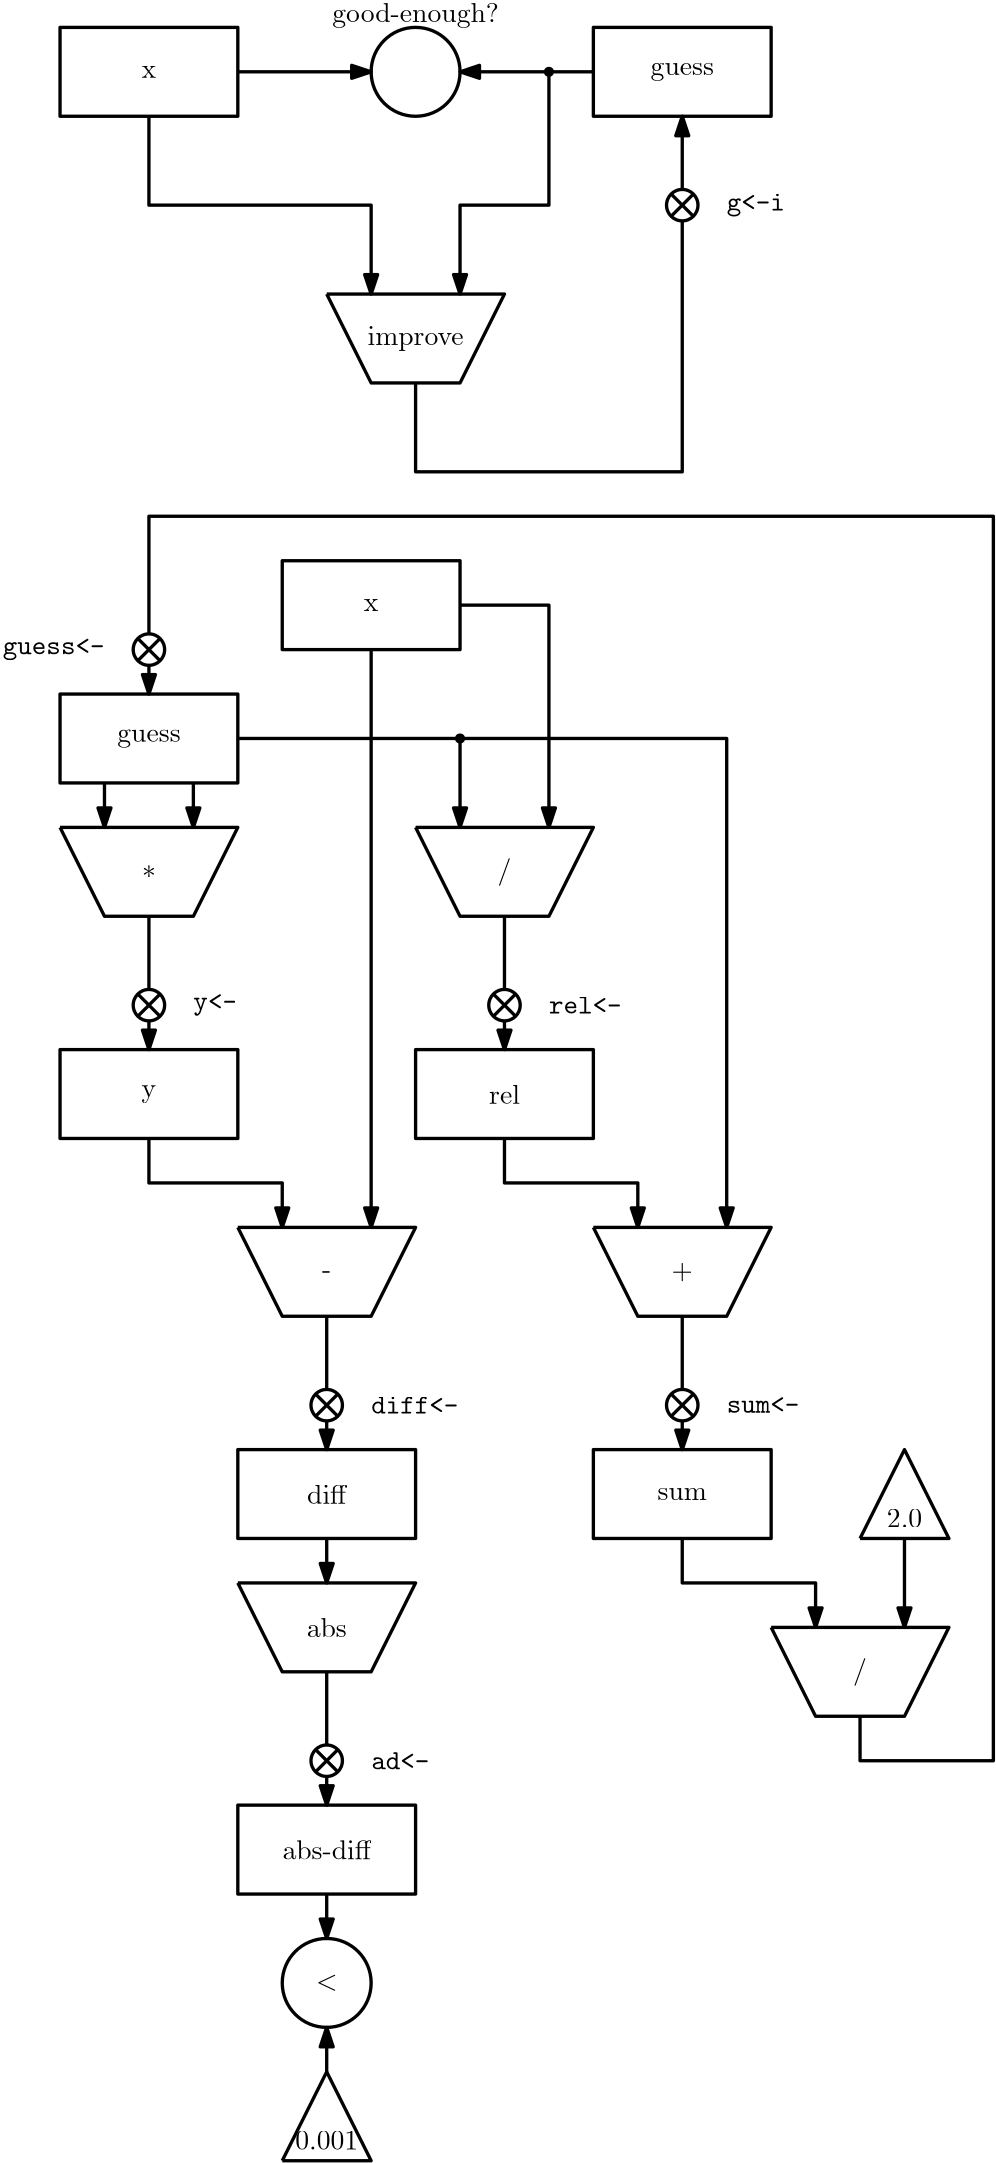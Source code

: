 <?xml version="1.0"?>
<!DOCTYPE ipe SYSTEM "ipe.dtd">
<ipe version="70206" creator="Ipe 7.2.7">
<info created="D:20190530003308" modified="D:20190530181737"/>
<ipestyle name="basic">
<symbol name="arrow/arc(spx)">
<path stroke="sym-stroke" fill="sym-stroke" pen="sym-pen">
0 0 m
-1 0.333 l
-1 -0.333 l
h
</path>
</symbol>
<symbol name="arrow/farc(spx)">
<path stroke="sym-stroke" fill="white" pen="sym-pen">
0 0 m
-1 0.333 l
-1 -0.333 l
h
</path>
</symbol>
<symbol name="arrow/ptarc(spx)">
<path stroke="sym-stroke" fill="sym-stroke" pen="sym-pen">
0 0 m
-1 0.333 l
-0.8 0 l
-1 -0.333 l
h
</path>
</symbol>
<symbol name="arrow/fptarc(spx)">
<path stroke="sym-stroke" fill="white" pen="sym-pen">
0 0 m
-1 0.333 l
-0.8 0 l
-1 -0.333 l
h
</path>
</symbol>
<symbol name="mark/circle(sx)" transformations="translations">
<path fill="sym-stroke">
0.6 0 0 0.6 0 0 e
0.4 0 0 0.4 0 0 e
</path>
</symbol>
<symbol name="mark/disk(sx)" transformations="translations">
<path fill="sym-stroke">
0.6 0 0 0.6 0 0 e
</path>
</symbol>
<symbol name="mark/fdisk(sfx)" transformations="translations">
<group>
<path fill="sym-fill">
0.5 0 0 0.5 0 0 e
</path>
<path fill="sym-stroke" fillrule="eofill">
0.6 0 0 0.6 0 0 e
0.4 0 0 0.4 0 0 e
</path>
</group>
</symbol>
<symbol name="mark/box(sx)" transformations="translations">
<path fill="sym-stroke" fillrule="eofill">
-0.6 -0.6 m
0.6 -0.6 l
0.6 0.6 l
-0.6 0.6 l
h
-0.4 -0.4 m
0.4 -0.4 l
0.4 0.4 l
-0.4 0.4 l
h
</path>
</symbol>
<symbol name="mark/square(sx)" transformations="translations">
<path fill="sym-stroke">
-0.6 -0.6 m
0.6 -0.6 l
0.6 0.6 l
-0.6 0.6 l
h
</path>
</symbol>
<symbol name="mark/fsquare(sfx)" transformations="translations">
<group>
<path fill="sym-fill">
-0.5 -0.5 m
0.5 -0.5 l
0.5 0.5 l
-0.5 0.5 l
h
</path>
<path fill="sym-stroke" fillrule="eofill">
-0.6 -0.6 m
0.6 -0.6 l
0.6 0.6 l
-0.6 0.6 l
h
-0.4 -0.4 m
0.4 -0.4 l
0.4 0.4 l
-0.4 0.4 l
h
</path>
</group>
</symbol>
<symbol name="mark/cross(sx)" transformations="translations">
<group>
<path fill="sym-stroke">
-0.43 -0.57 m
0.57 0.43 l
0.43 0.57 l
-0.57 -0.43 l
h
</path>
<path fill="sym-stroke">
-0.43 0.57 m
0.57 -0.43 l
0.43 -0.57 l
-0.57 0.43 l
h
</path>
</group>
</symbol>
<symbol name="arrow/fnormal(spx)">
<path stroke="sym-stroke" fill="white" pen="sym-pen">
0 0 m
-1 0.333 l
-1 -0.333 l
h
</path>
</symbol>
<symbol name="arrow/pointed(spx)">
<path stroke="sym-stroke" fill="sym-stroke" pen="sym-pen">
0 0 m
-1 0.333 l
-0.8 0 l
-1 -0.333 l
h
</path>
</symbol>
<symbol name="arrow/fpointed(spx)">
<path stroke="sym-stroke" fill="white" pen="sym-pen">
0 0 m
-1 0.333 l
-0.8 0 l
-1 -0.333 l
h
</path>
</symbol>
<symbol name="arrow/linear(spx)">
<path stroke="sym-stroke" pen="sym-pen">
-1 0.333 m
0 0 l
-1 -0.333 l
</path>
</symbol>
<symbol name="arrow/fdouble(spx)">
<path stroke="sym-stroke" fill="white" pen="sym-pen">
0 0 m
-1 0.333 l
-1 -0.333 l
h
-1 0 m
-2 0.333 l
-2 -0.333 l
h
</path>
</symbol>
<symbol name="arrow/double(spx)">
<path stroke="sym-stroke" fill="sym-stroke" pen="sym-pen">
0 0 m
-1 0.333 l
-1 -0.333 l
h
-1 0 m
-2 0.333 l
-2 -0.333 l
h
</path>
</symbol>
<pen name="heavier" value="0.8"/>
<pen name="fat" value="1.2"/>
<pen name="ultrafat" value="2"/>
<symbolsize name="large" value="5"/>
<symbolsize name="small" value="2"/>
<symbolsize name="tiny" value="1.1"/>
<arrowsize name="large" value="10"/>
<arrowsize name="small" value="5"/>
<arrowsize name="tiny" value="3"/>
<color name="red" value="1 0 0"/>
<color name="green" value="0 1 0"/>
<color name="blue" value="0 0 1"/>
<color name="yellow" value="1 1 0"/>
<color name="orange" value="1 0.647 0"/>
<color name="gold" value="1 0.843 0"/>
<color name="purple" value="0.627 0.125 0.941"/>
<color name="gray" value="0.745"/>
<color name="brown" value="0.647 0.165 0.165"/>
<color name="navy" value="0 0 0.502"/>
<color name="pink" value="1 0.753 0.796"/>
<color name="seagreen" value="0.18 0.545 0.341"/>
<color name="turquoise" value="0.251 0.878 0.816"/>
<color name="violet" value="0.933 0.51 0.933"/>
<color name="darkblue" value="0 0 0.545"/>
<color name="darkcyan" value="0 0.545 0.545"/>
<color name="darkgray" value="0.663"/>
<color name="darkgreen" value="0 0.392 0"/>
<color name="darkmagenta" value="0.545 0 0.545"/>
<color name="darkorange" value="1 0.549 0"/>
<color name="darkred" value="0.545 0 0"/>
<color name="lightblue" value="0.678 0.847 0.902"/>
<color name="lightcyan" value="0.878 1 1"/>
<color name="lightgray" value="0.827"/>
<color name="lightgreen" value="0.565 0.933 0.565"/>
<color name="lightyellow" value="1 1 0.878"/>
<dashstyle name="dashed" value="[4] 0"/>
<dashstyle name="dotted" value="[1 3] 0"/>
<dashstyle name="dash dotted" value="[4 2 1 2] 0"/>
<dashstyle name="dash dot dotted" value="[4 2 1 2 1 2] 0"/>
<textsize name="large" value="\large"/>
<textsize name="Large" value="\Large"/>
<textsize name="LARGE" value="\LARGE"/>
<textsize name="huge" value="\huge"/>
<textsize name="Huge" value="\Huge"/>
<textsize name="small" value="\small"/>
<textsize name="footnote" value="\footnotesize"/>
<textsize name="tiny" value="\tiny"/>
<textstyle name="center" begin="\begin{center}" end="\end{center}"/>
<textstyle name="itemize" begin="\begin{itemize}" end="\end{itemize}"/>
<textstyle name="item" begin="\begin{itemize}\item{}" end="\end{itemize}"/>
<gridsize name="4 pts" value="4"/>
<gridsize name="8 pts (~3 mm)" value="8"/>
<gridsize name="16 pts (~6 mm)" value="16"/>
<gridsize name="32 pts (~12 mm)" value="32"/>
<gridsize name="10 pts (~3.5 mm)" value="10"/>
<gridsize name="20 pts (~7 mm)" value="20"/>
<gridsize name="14 pts (~5 mm)" value="14"/>
<gridsize name="28 pts (~10 mm)" value="28"/>
<gridsize name="56 pts (~20 mm)" value="56"/>
<anglesize name="90 deg" value="90"/>
<anglesize name="60 deg" value="60"/>
<anglesize name="45 deg" value="45"/>
<anglesize name="30 deg" value="30"/>
<anglesize name="22.5 deg" value="22.5"/>
<opacity name="10%" value="0.1"/>
<opacity name="30%" value="0.3"/>
<opacity name="50%" value="0.5"/>
<opacity name="75%" value="0.75"/>
<tiling name="falling" angle="-60" step="4" width="1"/>
<tiling name="rising" angle="30" step="4" width="1"/>
</ipestyle>
<page>
<layer name="alpha"/>
<view layers="alpha" active="alpha"/>
<group layer="alpha" matrix="1 0 0 1 32 0">
<path stroke="black" pen="fat">
128 704 m
144 672 l
176 672 l
192 704 l
128 704 l
</path>
<text transformations="translations" pos="160 688" stroke="black" type="label" width="34.62" height="6.661" depth="1.93" halign="center" valign="center">improve</text>
</group>
<path stroke="black" pen="fat" arrow="normal/normal">
96 768 m
96 736 l
176 736 l
176 704 l
</path>
<path stroke="black" pen="fat" arrow="normal/normal">
240 784 m
240 736 l
208 736 l
208 704 l
</path>
<path stroke="black" pen="fat" arrow="normal/normal">
192 672 m
192 640 l
288 640 l
288 768 l
</path>
<group matrix="1 0 0 1 144 -32">
<path stroke="black" fill="white" pen="fat">
5.65685 0 0 5.65685 144 768 e
</path>
<path stroke="black" fill="white" pen="fat">
140 772 m
148 764 l
</path>
<path stroke="black" fill="white" pen="fat">
140 764 m
148 772 l
</path>
</group>
<text matrix="1 0 0 1 -16 160" transformations="translations" pos="320 576" stroke="black" type="label" width="20.921" height="6.092" depth="2.21" valign="center">\verb|g&lt;-i|</text>
<group matrix="1 0 0 1 -48 0">
<path matrix="1 0 0 1 -16 160" stroke="black" pen="fat">
128 640 m
128 608 l
192 608 l
192 640 l
h
</path>
<text matrix="1 0 0 1 -16 160" transformations="translations" pos="160 624" stroke="black" type="label" width="5.258" height="4.289" depth="0" halign="center" valign="center">x</text>
</group>
<group matrix="1 0 0 1 16 0">
<path matrix="1 0 0 1 112 160" stroke="black" pen="fat">
128 640 m
128 608 l
192 608 l
192 640 l
h
</path>
<text matrix="1 0 0 1 112 160" transformations="translations" pos="160 624" stroke="black" type="label" width="22.803" height="4.297" depth="1.93" halign="center" valign="center">guess</text>
</group>
<path stroke="black" pen="fat" arrow="normal/normal">
128 784 m
176 784 l
</path>
<path stroke="black" pen="fat" arrow="normal/normal">
256 784 m
208 784 l
</path>
<path matrix="1 0 0 1 -64 16" stroke="black" pen="fat">
16 0 0 16 256 768 e
</path>
<text matrix="1 0 0 1 -64 32" transformations="translations" pos="256 768" stroke="black" type="label" width="60.053" height="6.926" depth="1.93" halign="center" valign="bottom">good-enough?</text>
<use name="mark/disk(sx)" pos="240 784" size="normal" stroke="black"/>
<group matrix="1 0 0 1 32 -192">
<path matrix="1 0 0 1 -16 160" stroke="black" pen="fat">
128 640 m
128 608 l
192 608 l
192 640 l
h
</path>
<text matrix="1 0 0 1 -16 160" transformations="translations" pos="160 624" stroke="black" type="label" width="5.258" height="4.289" depth="0" halign="center" valign="center">x</text>
</group>
<group matrix="1 0 0 1 -176 -240">
<path matrix="1 0 0 1 112 160" stroke="black" pen="fat">
128 640 m
128 608 l
192 608 l
192 640 l
h
</path>
<text matrix="1 0 0 1 112 160" transformations="translations" pos="160 624" stroke="black" type="label" width="22.803" height="4.297" depth="1.93" halign="center" valign="center">guess</text>
</group>
<group matrix="1 0 0 1 -48 -368">
<path matrix="1 0 0 1 -16 160" stroke="black" pen="fat">
128 640 m
128 608 l
192 608 l
192 640 l
h
</path>
<text matrix="1 0 0 1 -16 160" transformations="translations" pos="160 624" stroke="black" type="label" width="5.258" height="4.297" depth="1.93" halign="center" valign="center">y</text>
</group>
<group matrix="1 0 0 1 -64 -192">
<path stroke="black" pen="fat">
128 704 m
144 672 l
176 672 l
192 704 l
128 704 l
</path>
<text transformations="translations" pos="160 688" stroke="black" type="label" width="4.981" height="4.635" depth="0" halign="center" valign="center">$*$</text>
</group>
<group matrix="1 0 0 1 64 -192">
<path stroke="black" pen="fat">
128 704 m
144 672 l
176 672 l
192 704 l
128 704 l
</path>
<text transformations="translations" pos="160 688" stroke="black" type="label" width="4.981" height="7.473" depth="2.49" halign="center" valign="center" style="math">$/$</text>
</group>
<group matrix="1 0 0 1 0 -336">
<path stroke="black" pen="fat">
128 704 m
144 672 l
176 672 l
192 704 l
128 704 l
</path>
<text transformations="translations" pos="160 688" stroke="black" type="label" width="3.321" height="4.289" depth="0" halign="center" valign="center" style="math">$-$</text>
</group>
<text matrix="1 0 0 1 -208 -128" transformations="translations" pos="320 576" stroke="black" type="label" width="15.691" height="5.539" depth="2.21" valign="center">\verb|y&lt;-|</text>
<path matrix="1 0 0 1 -128 192" stroke="black" pen="fat" arrow="normal/normal">
224 288 m
224 240 l
</path>
<group matrix="1 0 0 1 -48 -320">
<path stroke="black" fill="white" pen="fat">
5.65685 0 0 5.65685 144 768 e
</path>
<path stroke="black" fill="white" pen="fat">
140 772 m
148 764 l
</path>
<path stroke="black" fill="white" pen="fat">
140 764 m
148 772 l
</path>
</group>
<group matrix="1 0 0 1 16 -512">
<path matrix="1 0 0 1 -16 160" stroke="black" pen="fat">
128 640 m
128 608 l
192 608 l
192 640 l
h
</path>
<text matrix="1 0 0 1 -16 160" transformations="translations" pos="160 624" stroke="black" type="label" width="14.114" height="6.918" depth="0" halign="center" valign="center">diff</text>
</group>
<path matrix="1 0 0 1 -128 192" stroke="black" pen="fat" arrow="normal/normal">
224 208 m
224 192 l
272 192 l
272 176 l
</path>
<text matrix="1 0 0 1 -144 -272" transformations="translations" pos="320 576" stroke="black" type="label" width="31.382" height="6.088" depth="0" valign="center">\verb|diff&lt;-|</text>
<path matrix="1 0 0 1 -64 48" stroke="black" pen="fat" arrow="normal/normal">
224 288 m
224 240 l
</path>
<group matrix="1 0 0 1 16 -464">
<path stroke="black" fill="white" pen="fat">
5.65685 0 0 5.65685 144 768 e
</path>
<path stroke="black" fill="white" pen="fat">
140 772 m
148 764 l
</path>
<path stroke="black" fill="white" pen="fat">
140 764 m
148 772 l
</path>
</group>
<group matrix="1 0 0 1 0 -464">
<path stroke="black" pen="fat">
128 704 m
144 672 l
176 672 l
192 704 l
128 704 l
</path>
<text transformations="translations" pos="160 688" stroke="black" type="label" width="14.446" height="6.918" depth="0" halign="center" valign="center" style="math">\mathrm{abs}</text>
</group>
<group matrix="1 0 0 1 16 -640">
<path matrix="1 0 0 1 -16 160" stroke="black" pen="fat">
128 640 m
128 608 l
192 608 l
192 640 l
h
</path>
<text matrix="1 0 0 1 -16 160" transformations="translations" pos="160 624" stroke="black" type="label" width="31.881" height="6.918" depth="0" halign="center" valign="center">abs-diff</text>
</group>
<text matrix="1 0 0 1 -144 -400" transformations="translations" pos="320 576" stroke="black" type="label" width="20.921" height="6.088" depth="0" valign="center">\verb|ad&lt;-|</text>
<path matrix="1 0 0 1 -64 -80" stroke="black" pen="fat" arrow="normal/normal">
224 288 m
224 240 l
</path>
<group matrix="1 0 0 1 16 -592">
<path stroke="black" fill="white" pen="fat">
5.65685 0 0 5.65685 144 768 e
</path>
<path stroke="black" fill="white" pen="fat">
140 772 m
148 764 l
</path>
<path stroke="black" fill="white" pen="fat">
140 764 m
148 772 l
</path>
</group>
<path matrix="1 0 0 1 -128 0" stroke="black" pen="fat" arrow="normal/normal">
288 256 m
288 240 l
</path>
<path stroke="black" pen="fat" arrow="normal/normal">
80 528 m
80 512 l
</path>
<path stroke="black" pen="fat" arrow="normal/normal">
112 528 m
112 512 l
</path>
<path stroke="black" pen="fat" arrow="normal/normal">
176 576 m
176 368 l
</path>
<path matrix="1 0 0 1 -96 -672" stroke="black" pen="fat">
16 0 0 16 256 768 e
</path>
<group matrix="1 0 0 1 80 -32">
<path stroke="black" pen="fat">
64 64 m
80 96 l
96 64 l
64 64 l
</path>
<text matrix="1 0 0 1 0 4" transformations="translations" pos="80 64" stroke="black" type="label" width="22.693" height="6.42" depth="0" halign="center" valign="bottom">0.001</text>
</group>
<path stroke="black" pen="fat" arrow="normal/normal">
160 128 m
160 112 l
</path>
<path stroke="black" pen="fat" arrow="normal/normal">
160 64 m
160 80 l
</path>
<text transformations="translations" pos="160 96" stroke="black" type="label" width="7.749" height="5.37" depth="0.39" halign="center" valign="center">$&lt;$</text>
<path stroke="black" pen="fat" arrow="normal/normal">
128 544 m
208 544 l
208 512 l
</path>
<path stroke="black" pen="fat" arrow="normal/normal">
208 592 m
240 592 l
240 512 l
</path>
<group matrix="1 0 0 1 80 -368">
<path matrix="1 0 0 1 -16 160" stroke="black" pen="fat">
128 640 m
128 608 l
192 608 l
192 640 l
h
</path>
<text matrix="1 0 0 1 -16 160" transformations="translations" pos="160 624" stroke="black" type="label" width="11.097" height="6.918" depth="0" halign="center" valign="center">rel</text>
</group>
<text matrix="1 0 0 1 -80 -128" transformations="translations" pos="320 576" stroke="black" type="label" width="26.152" height="6.088" depth="0" valign="center">\verb|rel&lt;-|</text>
<path matrix="1 0 0 1 0 192" stroke="black" pen="fat" arrow="normal/normal">
224 288 m
224 240 l
</path>
<group matrix="1 0 0 1 80 -320">
<path stroke="black" fill="white" pen="fat">
5.65685 0 0 5.65685 144 768 e
</path>
<path stroke="black" fill="white" pen="fat">
140 772 m
148 764 l
</path>
<path stroke="black" fill="white" pen="fat">
140 764 m
148 772 l
</path>
</group>
<group matrix="1 0 0 1 128 -336">
<path stroke="black" pen="fat">
128 704 m
144 672 l
176 672 l
192 704 l
128 704 l
</path>
<text transformations="translations" pos="160 688" stroke="black" type="label" width="7.749" height="5.812" depth="0.83" halign="center" valign="center" style="math">$+$</text>
</group>
<path stroke="black" pen="fat" arrow="normal/normal">
208 544 m
304 544 l
304 368 l
</path>
<path stroke="black" pen="fat" arrow="normal/normal">
224 400 m
224 384 l
272 384 l
272 368 l
</path>
<use name="mark/disk(sx)" pos="208 544" size="normal" stroke="black"/>
<group matrix="1 0 0 1 144 -512">
<path matrix="1 0 0 1 -16 160" stroke="black" pen="fat">
128 640 m
128 608 l
192 608 l
192 640 l
h
</path>
<text matrix="1 0 0 1 -16 160" transformations="translations" pos="160 624" stroke="black" type="label" width="17.767" height="4.289" depth="0" halign="center" valign="center">sum</text>
</group>
<text matrix="1 0 0 1 -16 -272" transformations="translations" pos="320 576" stroke="black" type="label" width="26.152" height="5.535" depth="0" valign="center">\verb|sum&lt;-|</text>
<path matrix="1 0 0 1 64 48" stroke="black" pen="fat" arrow="normal/normal">
224 288 m
224 240 l
</path>
<group matrix="1 0 0 1 144 -464">
<path stroke="black" fill="white" pen="fat">
5.65685 0 0 5.65685 144 768 e
</path>
<path stroke="black" fill="white" pen="fat">
140 772 m
148 764 l
</path>
<path stroke="black" fill="white" pen="fat">
140 764 m
148 772 l
</path>
</group>
<group matrix="1 0 0 1 192 -480">
<path stroke="black" pen="fat">
128 704 m
144 672 l
176 672 l
192 704 l
128 704 l
</path>
<text transformations="translations" pos="160 688" stroke="black" type="label" width="4.981" height="7.473" depth="2.49" halign="center" valign="center" style="math">$/$</text>
</group>
<group matrix="1 0 0 1 288 192">
<path stroke="black" pen="fat">
64 64 m
80 96 l
96 64 l
64 64 l
</path>
<text matrix="1 0 0 1 0 4" transformations="translations" pos="80 64" stroke="black" type="label" width="12.73" height="6.42" depth="0" halign="center" valign="bottom">2.0</text>
</group>
<path stroke="black" pen="fat" arrow="normal/normal">
288 256 m
288 240 l
336 240 l
336 224 l
</path>
<path stroke="black" pen="fat" arrow="normal/normal">
368 256 m
368 224 l
</path>
<path stroke="black" pen="fat" arrow="normal/normal">
352 192 m
352 176 l
400 176 l
400 624 l
96 624 l
96 560 l
</path>
<text matrix="1 0 0 1 -240 0" transformations="translations" pos="320 576" stroke="black" type="label" width="36.612" height="5.539" depth="2.21" halign="right" valign="center">\verb|guess&lt;-|</text>
<group matrix="1 0 0 1 -48 -192">
<path stroke="black" fill="white" pen="fat">
5.65685 0 0 5.65685 144 768 e
</path>
<path stroke="black" fill="white" pen="fat">
140 772 m
148 764 l
</path>
<path stroke="black" fill="white" pen="fat">
140 764 m
148 772 l
</path>
</group>
</page>
</ipe>
